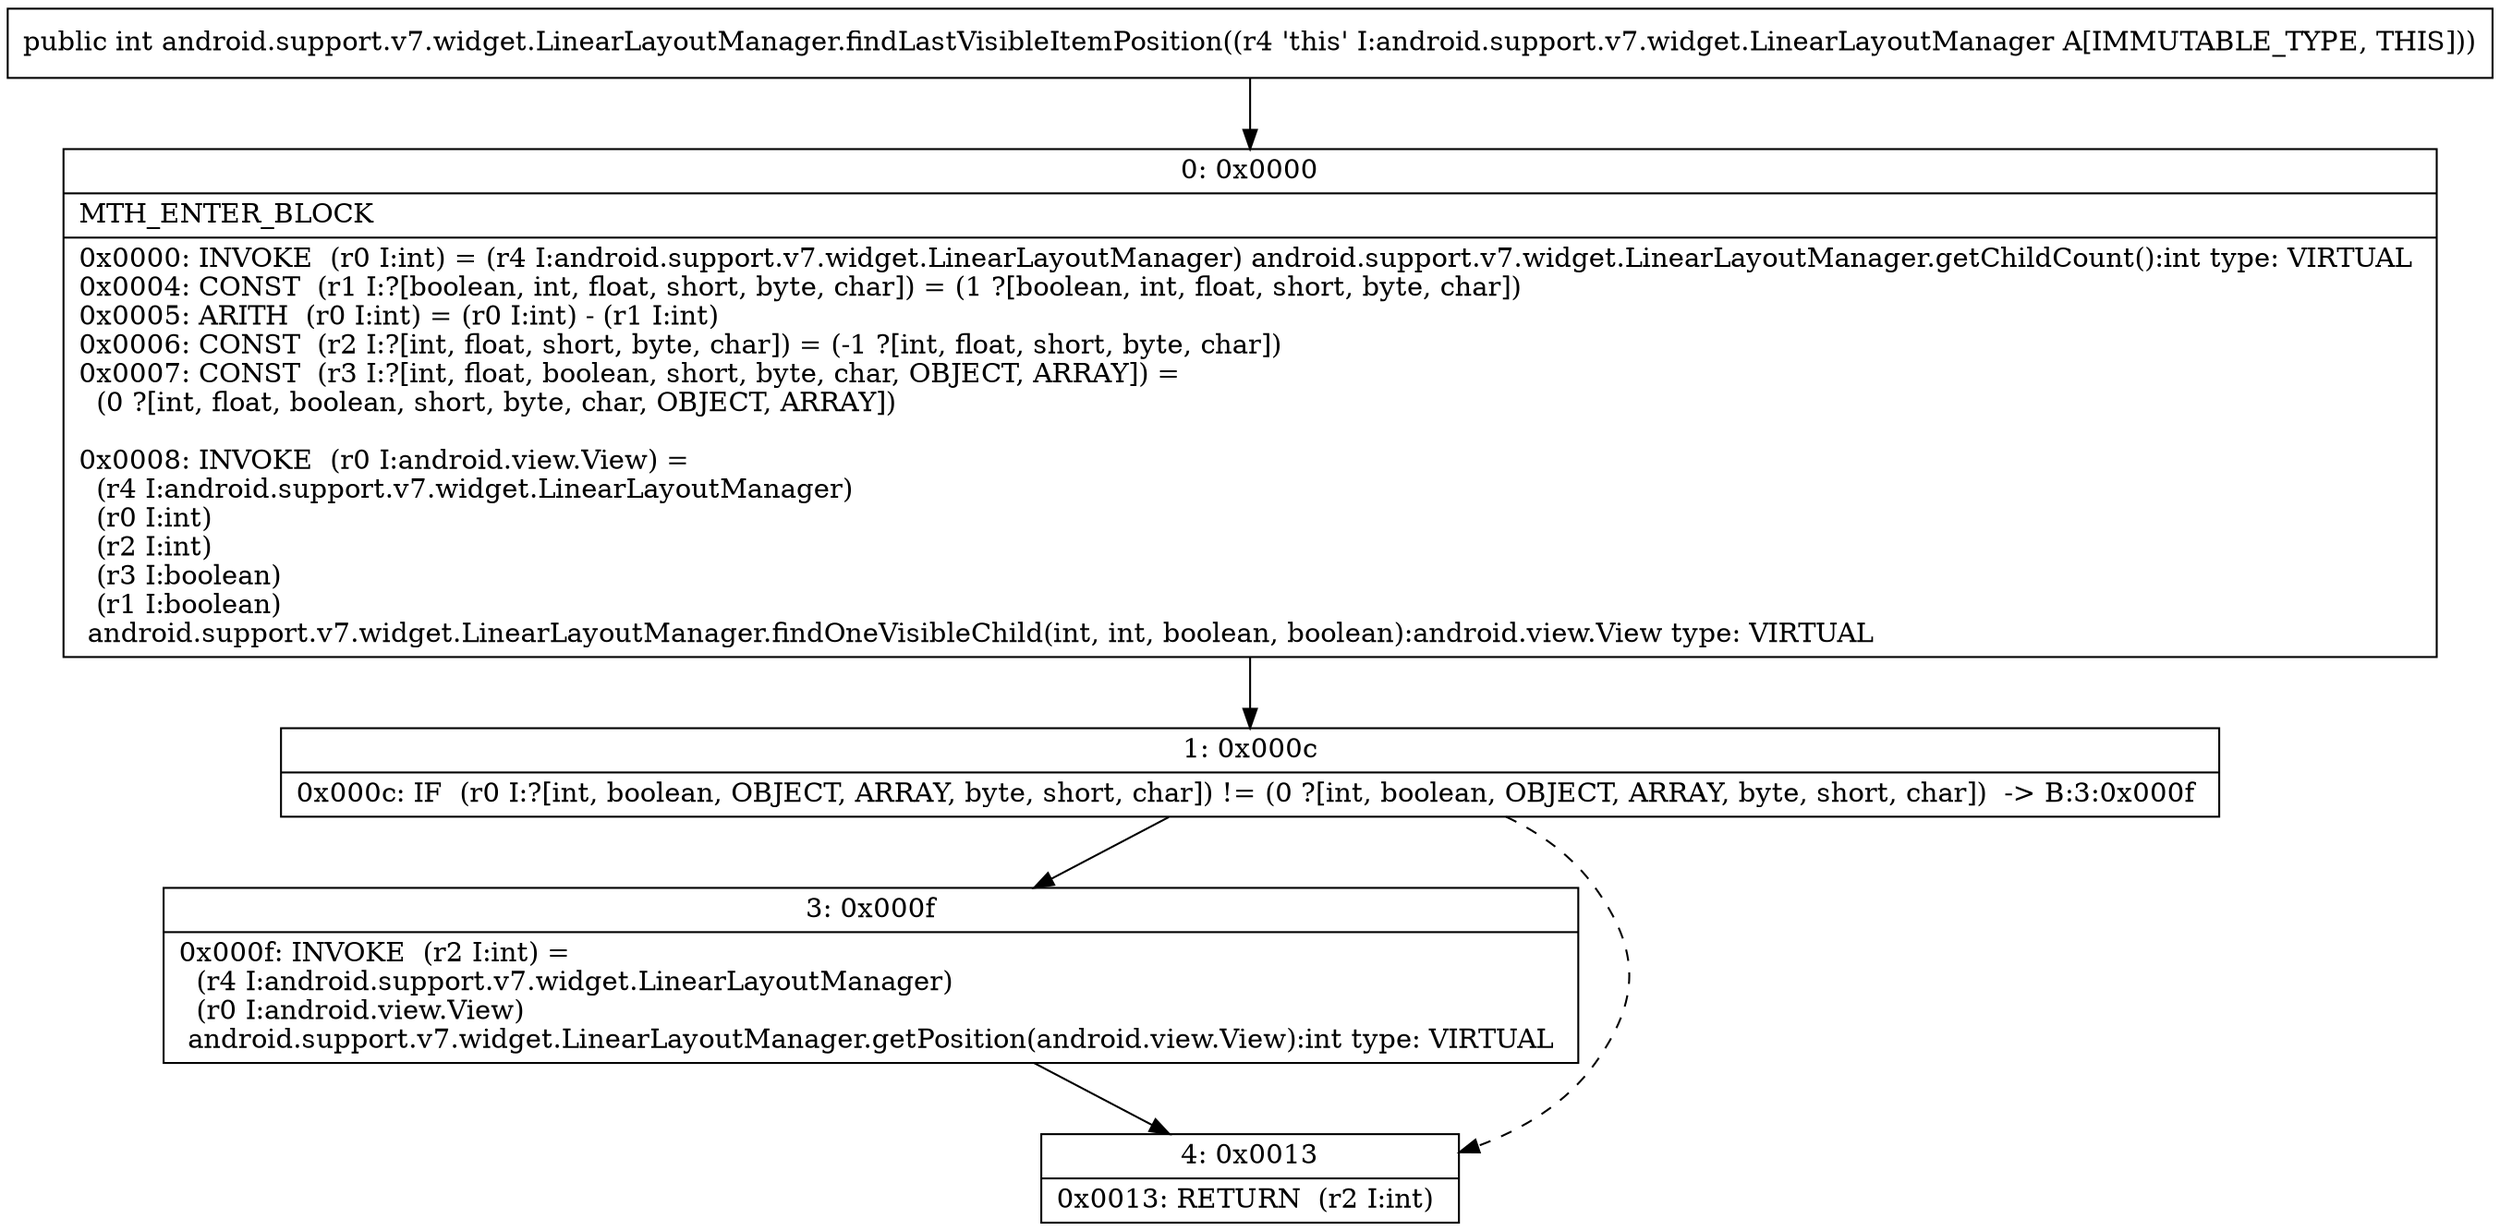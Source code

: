 digraph "CFG forandroid.support.v7.widget.LinearLayoutManager.findLastVisibleItemPosition()I" {
Node_0 [shape=record,label="{0\:\ 0x0000|MTH_ENTER_BLOCK\l|0x0000: INVOKE  (r0 I:int) = (r4 I:android.support.v7.widget.LinearLayoutManager) android.support.v7.widget.LinearLayoutManager.getChildCount():int type: VIRTUAL \l0x0004: CONST  (r1 I:?[boolean, int, float, short, byte, char]) = (1 ?[boolean, int, float, short, byte, char]) \l0x0005: ARITH  (r0 I:int) = (r0 I:int) \- (r1 I:int) \l0x0006: CONST  (r2 I:?[int, float, short, byte, char]) = (\-1 ?[int, float, short, byte, char]) \l0x0007: CONST  (r3 I:?[int, float, boolean, short, byte, char, OBJECT, ARRAY]) = \l  (0 ?[int, float, boolean, short, byte, char, OBJECT, ARRAY])\l \l0x0008: INVOKE  (r0 I:android.view.View) = \l  (r4 I:android.support.v7.widget.LinearLayoutManager)\l  (r0 I:int)\l  (r2 I:int)\l  (r3 I:boolean)\l  (r1 I:boolean)\l android.support.v7.widget.LinearLayoutManager.findOneVisibleChild(int, int, boolean, boolean):android.view.View type: VIRTUAL \l}"];
Node_1 [shape=record,label="{1\:\ 0x000c|0x000c: IF  (r0 I:?[int, boolean, OBJECT, ARRAY, byte, short, char]) != (0 ?[int, boolean, OBJECT, ARRAY, byte, short, char])  \-\> B:3:0x000f \l}"];
Node_3 [shape=record,label="{3\:\ 0x000f|0x000f: INVOKE  (r2 I:int) = \l  (r4 I:android.support.v7.widget.LinearLayoutManager)\l  (r0 I:android.view.View)\l android.support.v7.widget.LinearLayoutManager.getPosition(android.view.View):int type: VIRTUAL \l}"];
Node_4 [shape=record,label="{4\:\ 0x0013|0x0013: RETURN  (r2 I:int) \l}"];
MethodNode[shape=record,label="{public int android.support.v7.widget.LinearLayoutManager.findLastVisibleItemPosition((r4 'this' I:android.support.v7.widget.LinearLayoutManager A[IMMUTABLE_TYPE, THIS])) }"];
MethodNode -> Node_0;
Node_0 -> Node_1;
Node_1 -> Node_3;
Node_1 -> Node_4[style=dashed];
Node_3 -> Node_4;
}

